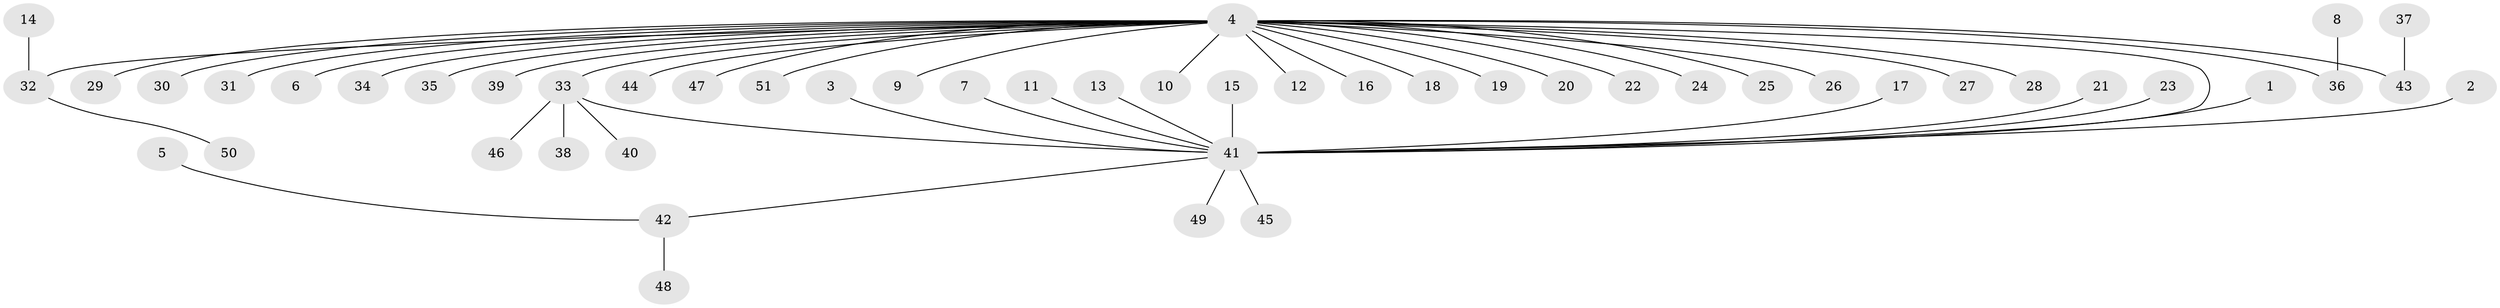 // original degree distribution, {10: 0.010101010101010102, 21: 0.010101010101010102, 3: 0.06060606060606061, 2: 0.1919191919191919, 17: 0.010101010101010102, 4: 0.04040404040404041, 1: 0.6565656565656566, 7: 0.010101010101010102, 6: 0.010101010101010102}
// Generated by graph-tools (version 1.1) at 2025/25/03/09/25 03:25:54]
// undirected, 51 vertices, 51 edges
graph export_dot {
graph [start="1"]
  node [color=gray90,style=filled];
  1;
  2;
  3;
  4;
  5;
  6;
  7;
  8;
  9;
  10;
  11;
  12;
  13;
  14;
  15;
  16;
  17;
  18;
  19;
  20;
  21;
  22;
  23;
  24;
  25;
  26;
  27;
  28;
  29;
  30;
  31;
  32;
  33;
  34;
  35;
  36;
  37;
  38;
  39;
  40;
  41;
  42;
  43;
  44;
  45;
  46;
  47;
  48;
  49;
  50;
  51;
  1 -- 41 [weight=1.0];
  2 -- 41 [weight=1.0];
  3 -- 41 [weight=1.0];
  4 -- 6 [weight=1.0];
  4 -- 9 [weight=1.0];
  4 -- 10 [weight=1.0];
  4 -- 12 [weight=1.0];
  4 -- 16 [weight=1.0];
  4 -- 18 [weight=1.0];
  4 -- 19 [weight=1.0];
  4 -- 20 [weight=1.0];
  4 -- 22 [weight=1.0];
  4 -- 24 [weight=1.0];
  4 -- 25 [weight=1.0];
  4 -- 26 [weight=1.0];
  4 -- 27 [weight=1.0];
  4 -- 28 [weight=1.0];
  4 -- 29 [weight=1.0];
  4 -- 30 [weight=1.0];
  4 -- 31 [weight=1.0];
  4 -- 32 [weight=1.0];
  4 -- 33 [weight=1.0];
  4 -- 34 [weight=1.0];
  4 -- 35 [weight=1.0];
  4 -- 36 [weight=1.0];
  4 -- 39 [weight=1.0];
  4 -- 41 [weight=1.0];
  4 -- 43 [weight=1.0];
  4 -- 44 [weight=1.0];
  4 -- 47 [weight=1.0];
  4 -- 51 [weight=1.0];
  5 -- 42 [weight=1.0];
  7 -- 41 [weight=1.0];
  8 -- 36 [weight=1.0];
  11 -- 41 [weight=1.0];
  13 -- 41 [weight=1.0];
  14 -- 32 [weight=1.0];
  15 -- 41 [weight=1.0];
  17 -- 41 [weight=1.0];
  21 -- 41 [weight=1.0];
  23 -- 41 [weight=1.0];
  32 -- 50 [weight=1.0];
  33 -- 38 [weight=1.0];
  33 -- 40 [weight=1.0];
  33 -- 41 [weight=1.0];
  33 -- 46 [weight=1.0];
  37 -- 43 [weight=1.0];
  41 -- 42 [weight=1.0];
  41 -- 45 [weight=1.0];
  41 -- 49 [weight=1.0];
  42 -- 48 [weight=1.0];
}
